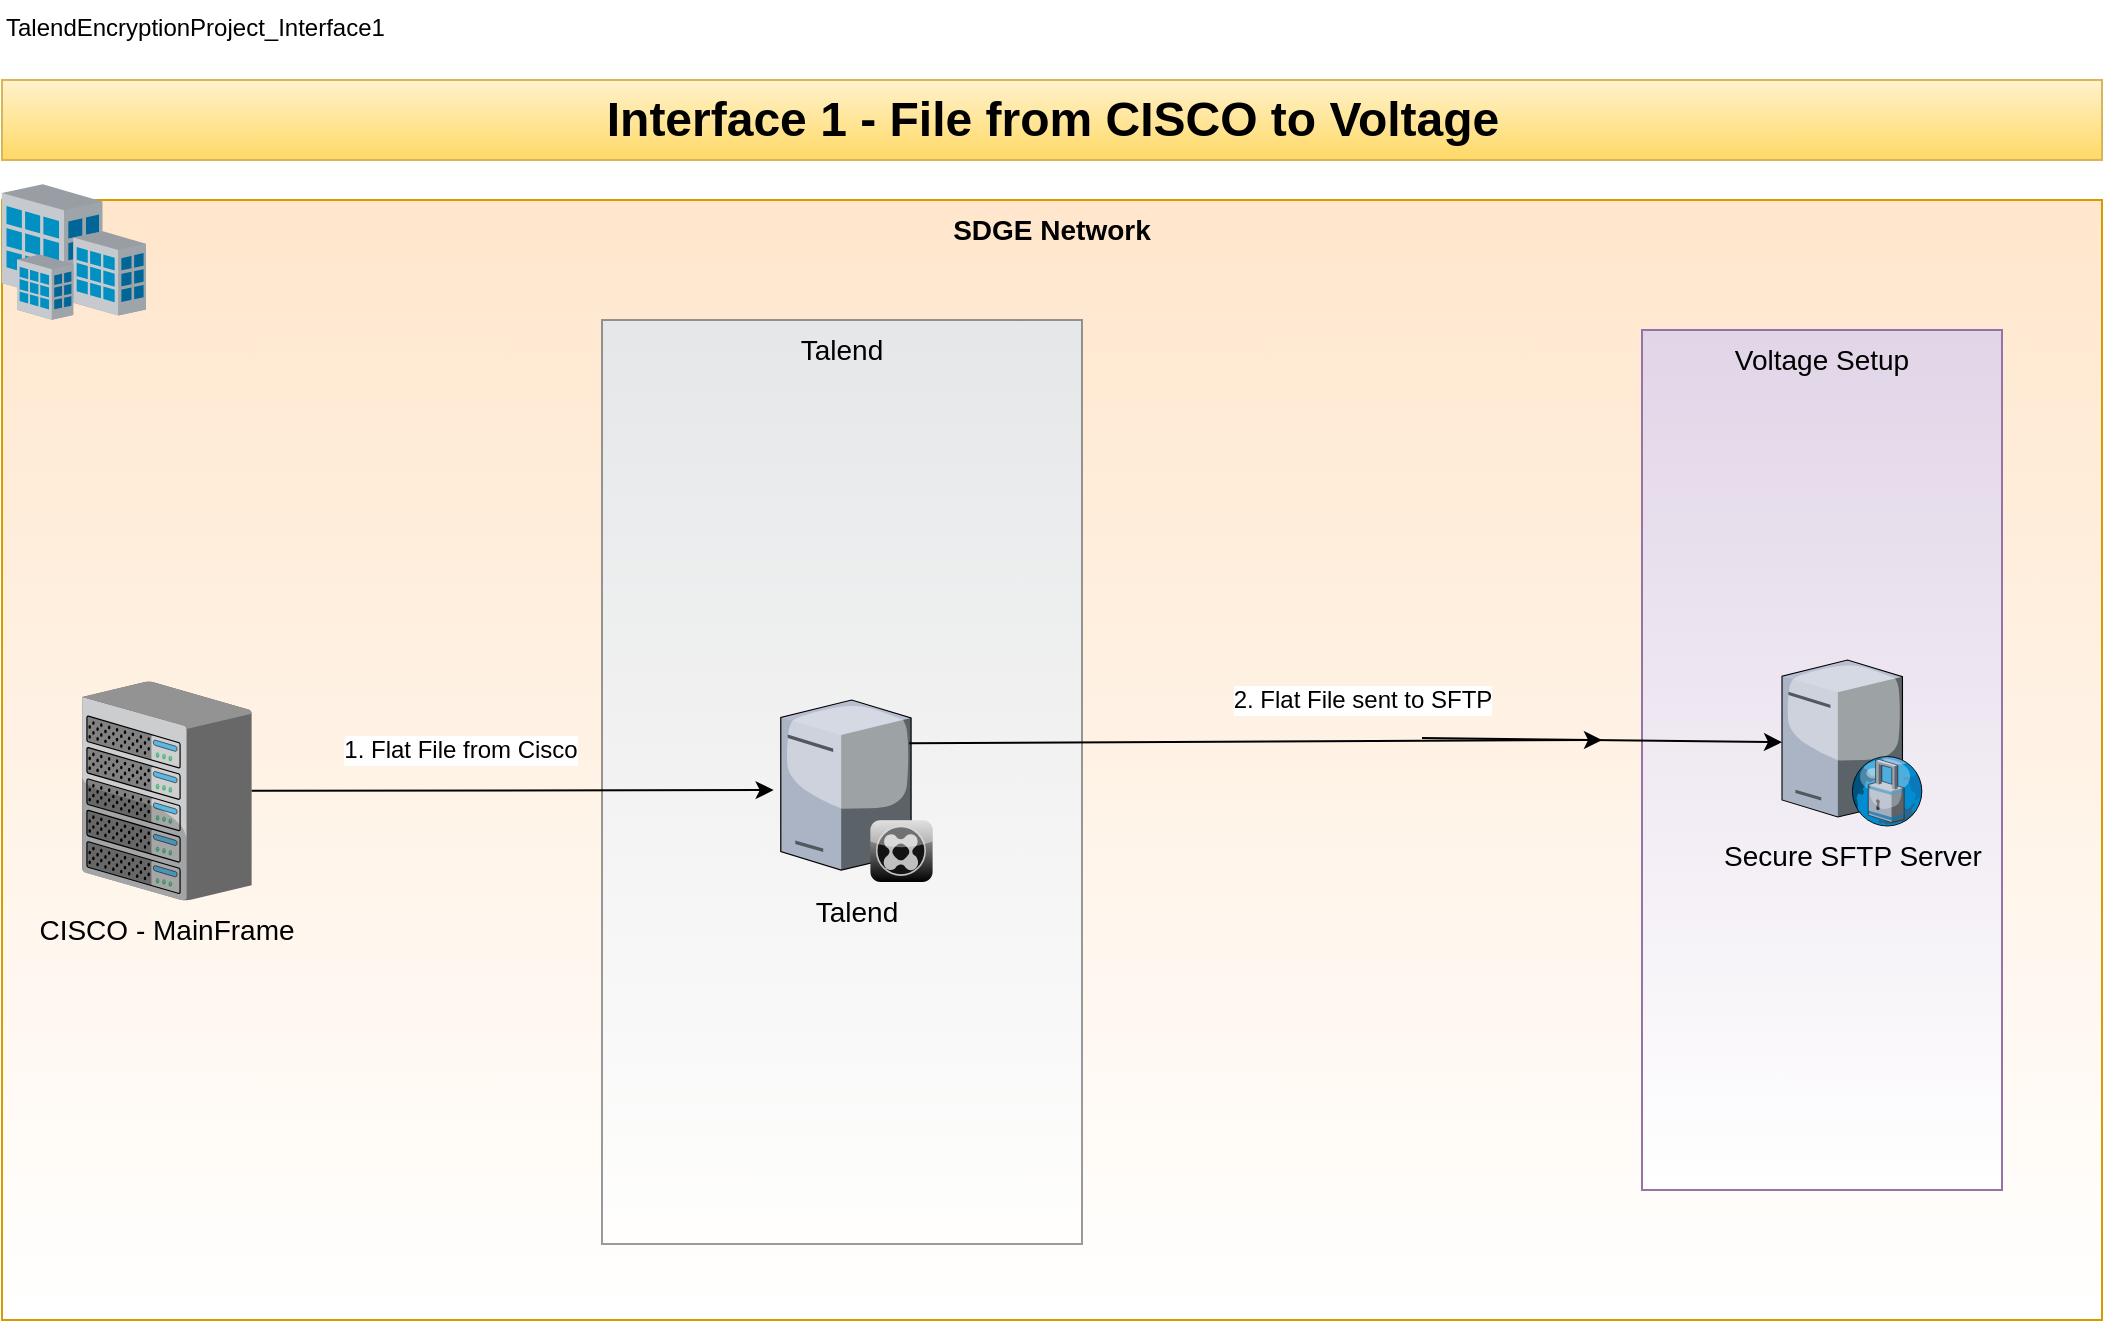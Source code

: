 <mxfile version="12.7.9" type="github">
  <diagram name="Page-1" id="e3a06f82-3646-2815-327d-82caf3d4e204">
    <mxGraphModel dx="1422" dy="710" grid="1" gridSize="10" guides="1" tooltips="1" connect="1" arrows="1" fold="1" page="1" pageScale="1.5" pageWidth="1169" pageHeight="826" background="none" math="0" shadow="0">
      <root>
        <mxCell id="0" style=";html=1;" />
        <mxCell id="1" style=";html=1;" parent="0" />
        <mxCell id="6a7d8f32e03d9370-57" value="&lt;b&gt;SDGE Network&lt;/b&gt;" style="whiteSpace=wrap;html=1;fillColor=#ffe6cc;fontSize=14;strokeColor=#d79b00;verticalAlign=top;gradientColor=#ffffff;" parent="1" vertex="1">
          <mxGeometry x="150" y="200" width="1050" height="560" as="geometry" />
        </mxCell>
        <mxCell id="n_ETtxYCgYhA3HL3CZMM-14" value="Talend" style="whiteSpace=wrap;html=1;fillColor=#cce5ff;fontSize=14;strokeColor=#36393d;verticalAlign=top;opacity=50;gradientColor=#ffffff;" parent="1" vertex="1">
          <mxGeometry x="450.0" y="260" width="240" height="462" as="geometry" />
        </mxCell>
        <mxCell id="6a7d8f32e03d9370-60" value="Voltage Setup" style="whiteSpace=wrap;html=1;fillColor=#e1d5e7;fontSize=14;strokeColor=#9673a6;verticalAlign=top;gradientColor=#ffffff;" parent="1" vertex="1">
          <mxGeometry x="970" y="265" width="180" height="430" as="geometry" />
        </mxCell>
        <mxCell id="6a7d8f32e03d9370-14" value="Talend" style="verticalLabelPosition=bottom;aspect=fixed;html=1;verticalAlign=top;strokeColor=none;shape=mxgraph.citrix.xenclient_synchronizer;fillColor=#CCCCCC;gradientColor=#000000;gradientDirection=south;fontSize=14;" parent="1" vertex="1">
          <mxGeometry x="539.39" y="450" width="76" height="91" as="geometry" />
        </mxCell>
        <mxCell id="6a7d8f32e03d9370-16" value="CISCO - MainFrame" style="verticalLabelPosition=bottom;aspect=fixed;html=1;verticalAlign=top;strokeColor=none;shape=mxgraph.citrix.chassis;fillColor=#66B2FF;gradientColor=#0066CC;fontSize=14;" parent="1" vertex="1">
          <mxGeometry x="190" y="440.75" width="84.83" height="109.5" as="geometry" />
        </mxCell>
        <mxCell id="6a7d8f32e03d9370-25" value="Secure SFTP Server" style="verticalLabelPosition=bottom;aspect=fixed;html=1;verticalAlign=top;strokeColor=none;shape=mxgraph.citrix.proxy_server;fillColor=#66B2FF;gradientColor=#0066CC;fontSize=14;" parent="1" vertex="1">
          <mxGeometry x="1040" y="430" width="70.55" height="83" as="geometry" />
        </mxCell>
        <mxCell id="6a7d8f32e03d9370-31" value="" style="verticalLabelPosition=bottom;aspect=fixed;html=1;verticalAlign=top;strokeColor=none;shape=mxgraph.citrix.site;fillColor=#66B2FF;gradientColor=#0066CC;fontSize=14;" parent="1" vertex="1">
          <mxGeometry x="150" y="192.04" width="72" height="67.96" as="geometry" />
        </mxCell>
        <mxCell id="6a7d8f32e03d9370-62" value="Interface 1 - File from CISCO to Voltage" style="text;strokeColor=#d6b656;fillColor=#fff2cc;html=1;fontSize=24;fontStyle=1;verticalAlign=middle;align=center;gradientColor=#ffd966;" parent="1" vertex="1">
          <mxGeometry x="150" y="140" width="1050" height="40" as="geometry" />
        </mxCell>
        <mxCell id="n_ETtxYCgYhA3HL3CZMM-3" value="" style="endArrow=classic;html=1;entryX=-0.047;entryY=0.495;entryDx=0;entryDy=0;entryPerimeter=0;" parent="1" source="6a7d8f32e03d9370-16" target="6a7d8f32e03d9370-14" edge="1">
          <mxGeometry width="50" height="50" relative="1" as="geometry">
            <mxPoint x="414.78" y="548" as="sourcePoint" />
            <mxPoint x="517.93" y="369.459" as="targetPoint" />
          </mxGeometry>
        </mxCell>
        <mxCell id="n_ETtxYCgYhA3HL3CZMM-10" value="1. Flat File from Cisco" style="text;html=1;align=center;verticalAlign=middle;resizable=0;points=[];labelBackgroundColor=#ffffff;rotation=0;" parent="n_ETtxYCgYhA3HL3CZMM-3" vertex="1" connectable="0">
          <mxGeometry x="-0.206" y="3" relative="1" as="geometry">
            <mxPoint y="-17.2" as="offset" />
          </mxGeometry>
        </mxCell>
        <mxCell id="n_ETtxYCgYhA3HL3CZMM-4" value="" style="endArrow=classic;html=1;exitX=0.845;exitY=0.237;exitDx=0;exitDy=0;exitPerimeter=0;" parent="1" source="6a7d8f32e03d9370-14" edge="1">
          <mxGeometry width="50" height="50" relative="1" as="geometry">
            <mxPoint x="774.78" y="538" as="sourcePoint" />
            <mxPoint x="950" y="470" as="targetPoint" />
          </mxGeometry>
        </mxCell>
        <mxCell id="n_ETtxYCgYhA3HL3CZMM-11" value="2. Flat File sent to SFTP" style="text;html=1;align=center;verticalAlign=middle;resizable=0;points=[];labelBackgroundColor=#ffffff;rotation=0;" parent="n_ETtxYCgYhA3HL3CZMM-4" vertex="1" connectable="0">
          <mxGeometry x="-0.25" y="-1" relative="1" as="geometry">
            <mxPoint x="96.39" y="-21.98" as="offset" />
          </mxGeometry>
        </mxCell>
        <mxCell id="n_ETtxYCgYhA3HL3CZMM-5" value="" style="endArrow=classic;html=1;" parent="1" target="6a7d8f32e03d9370-25" edge="1">
          <mxGeometry width="50" height="50" relative="1" as="geometry">
            <mxPoint x="860" y="469" as="sourcePoint" />
            <mxPoint x="1084.78" y="478" as="targetPoint" />
          </mxGeometry>
        </mxCell>
        <mxCell id="DqLlD4j0ay94RuZdbEi0-2" value="TalendEncryptionProject_Interface1" style="text;html=1;" parent="1" vertex="1">
          <mxGeometry x="150" y="100" width="210" height="30" as="geometry" />
        </mxCell>
      </root>
    </mxGraphModel>
  </diagram>
</mxfile>
